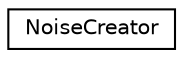 digraph "Graphical Class Hierarchy"
{
  edge [fontname="Helvetica",fontsize="10",labelfontname="Helvetica",labelfontsize="10"];
  node [fontname="Helvetica",fontsize="10",shape=record];
  rankdir="LR";
  Node1 [label="NoiseCreator",height=0.2,width=0.4,color="black", fillcolor="white", style="filled",URL="$class_noise_creator.html"];
}
